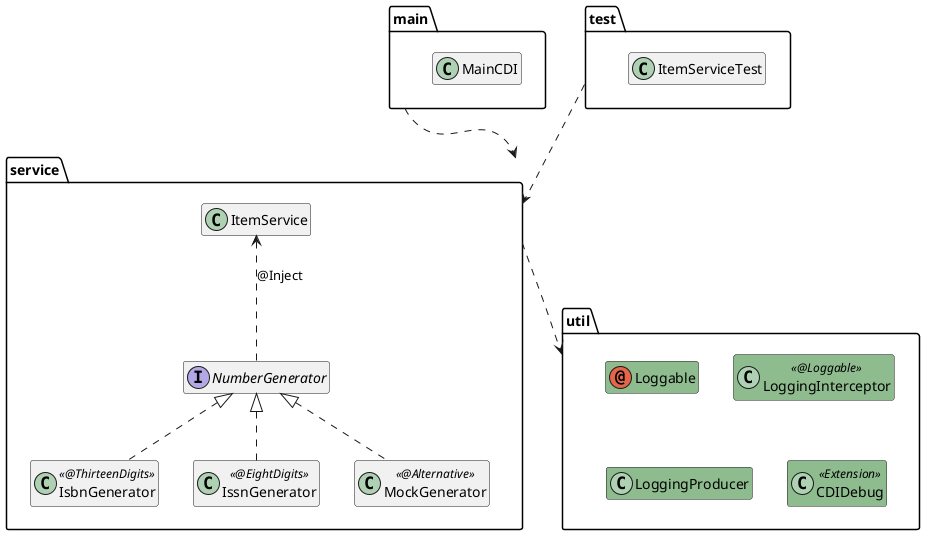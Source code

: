 @startuml

hide members

package "main" {
    class MainCDI
}
package "test" {
    class ItemServiceTest
}

package "service" {
    interface NumberGenerator
    class IsbnGenerator << @ThirteenDigits >>
    class IssnGenerator << @EightDigits >>
    class MockGenerator << @Alternative >>
    class ItemService

    ItemService <.. NumberGenerator : @Inject
    NumberGenerator <|.. IsbnGenerator
    NumberGenerator <|.. IssnGenerator
    NumberGenerator <|.. MockGenerator
}

package "util" {
    annotation Loggable #8FBC8F
    class LoggingInterceptor << @Loggable >> #8FBC8F
    class LoggingProducer #8FBC8F
    class CDIDebug << Extension >> #8FBC8F
}

main ..> service
test ..> service
service ..> util

@enduml